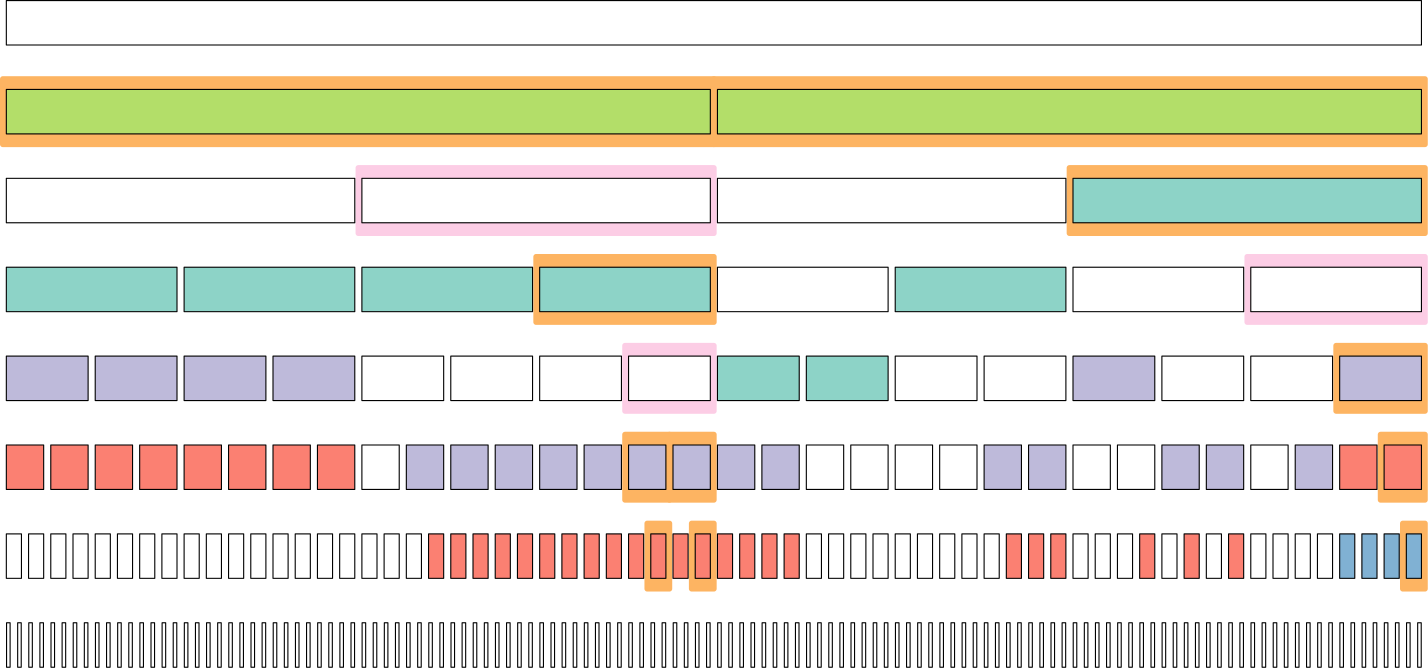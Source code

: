 <?xml version="1.0"?>
<!DOCTYPE ipe SYSTEM "ipe.dtd">
<ipe version="70206" creator="Ipe 7.2.7">
<info created="D:20180202090001" modified="D:20180202102838"/>
<ipestyle name="basic">
<symbol name="arrow/arc(spx)">
<path stroke="sym-stroke" fill="sym-stroke" pen="sym-pen">
0 0 m
-1 0.333 l
-1 -0.333 l
h
</path>
</symbol>
<symbol name="arrow/farc(spx)">
<path stroke="sym-stroke" fill="white" pen="sym-pen">
0 0 m
-1 0.333 l
-1 -0.333 l
h
</path>
</symbol>
<symbol name="arrow/ptarc(spx)">
<path stroke="sym-stroke" fill="sym-stroke" pen="sym-pen">
0 0 m
-1 0.333 l
-0.8 0 l
-1 -0.333 l
h
</path>
</symbol>
<symbol name="arrow/fptarc(spx)">
<path stroke="sym-stroke" fill="white" pen="sym-pen">
0 0 m
-1 0.333 l
-0.8 0 l
-1 -0.333 l
h
</path>
</symbol>
<symbol name="mark/circle(sx)" transformations="translations">
<path fill="sym-stroke">
0.6 0 0 0.6 0 0 e
0.4 0 0 0.4 0 0 e
</path>
</symbol>
<symbol name="mark/disk(sx)" transformations="translations">
<path fill="sym-stroke">
0.6 0 0 0.6 0 0 e
</path>
</symbol>
<symbol name="mark/fdisk(sfx)" transformations="translations">
<group>
<path fill="sym-fill">
0.5 0 0 0.5 0 0 e
</path>
<path fill="sym-stroke" fillrule="eofill">
0.6 0 0 0.6 0 0 e
0.4 0 0 0.4 0 0 e
</path>
</group>
</symbol>
<symbol name="mark/box(sx)" transformations="translations">
<path fill="sym-stroke" fillrule="eofill">
-0.6 -0.6 m
0.6 -0.6 l
0.6 0.6 l
-0.6 0.6 l
h
-0.4 -0.4 m
0.4 -0.4 l
0.4 0.4 l
-0.4 0.4 l
h
</path>
</symbol>
<symbol name="mark/square(sx)" transformations="translations">
<path fill="sym-stroke">
-0.6 -0.6 m
0.6 -0.6 l
0.6 0.6 l
-0.6 0.6 l
h
</path>
</symbol>
<symbol name="mark/fsquare(sfx)" transformations="translations">
<group>
<path fill="sym-fill">
-0.5 -0.5 m
0.5 -0.5 l
0.5 0.5 l
-0.5 0.5 l
h
</path>
<path fill="sym-stroke" fillrule="eofill">
-0.6 -0.6 m
0.6 -0.6 l
0.6 0.6 l
-0.6 0.6 l
h
-0.4 -0.4 m
0.4 -0.4 l
0.4 0.4 l
-0.4 0.4 l
h
</path>
</group>
</symbol>
<symbol name="mark/cross(sx)" transformations="translations">
<group>
<path fill="sym-stroke">
-0.43 -0.57 m
0.57 0.43 l
0.43 0.57 l
-0.57 -0.43 l
h
</path>
<path fill="sym-stroke">
-0.43 0.57 m
0.57 -0.43 l
0.43 -0.57 l
-0.57 0.43 l
h
</path>
</group>
</symbol>
<symbol name="arrow/fnormal(spx)">
<path stroke="sym-stroke" fill="white" pen="sym-pen">
0 0 m
-1 0.333 l
-1 -0.333 l
h
</path>
</symbol>
<symbol name="arrow/pointed(spx)">
<path stroke="sym-stroke" fill="sym-stroke" pen="sym-pen">
0 0 m
-1 0.333 l
-0.8 0 l
-1 -0.333 l
h
</path>
</symbol>
<symbol name="arrow/fpointed(spx)">
<path stroke="sym-stroke" fill="white" pen="sym-pen">
0 0 m
-1 0.333 l
-0.8 0 l
-1 -0.333 l
h
</path>
</symbol>
<symbol name="arrow/linear(spx)">
<path stroke="sym-stroke" pen="sym-pen">
-1 0.333 m
0 0 l
-1 -0.333 l
</path>
</symbol>
<symbol name="arrow/fdouble(spx)">
<path stroke="sym-stroke" fill="white" pen="sym-pen">
0 0 m
-1 0.333 l
-1 -0.333 l
h
-1 0 m
-2 0.333 l
-2 -0.333 l
h
</path>
</symbol>
<symbol name="arrow/double(spx)">
<path stroke="sym-stroke" fill="sym-stroke" pen="sym-pen">
0 0 m
-1 0.333 l
-1 -0.333 l
h
-1 0 m
-2 0.333 l
-2 -0.333 l
h
</path>
</symbol>
<pen name="heavier" value="0.8"/>
<pen name="fat" value="1.2"/>
<pen name="ultrafat" value="2"/>
<symbolsize name="large" value="5"/>
<symbolsize name="small" value="2"/>
<symbolsize name="tiny" value="1.1"/>
<arrowsize name="large" value="10"/>
<arrowsize name="small" value="5"/>
<arrowsize name="tiny" value="3"/>
<color name="red" value="1 0 0"/>
<color name="green" value="0 1 0"/>
<color name="blue" value="0 0 1"/>
<color name="yellow" value="1 1 0"/>
<color name="orange" value="1 0.647 0"/>
<color name="gold" value="1 0.843 0"/>
<color name="purple" value="0.627 0.125 0.941"/>
<color name="gray" value="0.745"/>
<color name="brown" value="0.647 0.165 0.165"/>
<color name="navy" value="0 0 0.502"/>
<color name="pink" value="1 0.753 0.796"/>
<color name="seagreen" value="0.18 0.545 0.341"/>
<color name="turquoise" value="0.251 0.878 0.816"/>
<color name="violet" value="0.933 0.51 0.933"/>
<color name="darkblue" value="0 0 0.545"/>
<color name="darkcyan" value="0 0.545 0.545"/>
<color name="darkgray" value="0.663"/>
<color name="darkgreen" value="0 0.392 0"/>
<color name="darkmagenta" value="0.545 0 0.545"/>
<color name="darkorange" value="1 0.549 0"/>
<color name="darkred" value="0.545 0 0"/>
<color name="lightblue" value="0.678 0.847 0.902"/>
<color name="lightcyan" value="0.878 1 1"/>
<color name="lightgray" value="0.827"/>
<color name="lightgreen" value="0.565 0.933 0.565"/>
<color name="lightyellow" value="1 1 0.878"/>
<dashstyle name="dashed" value="[4] 0"/>
<dashstyle name="dotted" value="[1 3] 0"/>
<dashstyle name="dash dotted" value="[4 2 1 2] 0"/>
<dashstyle name="dash dot dotted" value="[4 2 1 2 1 2] 0"/>
<textsize name="large" value="\large"/>
<textsize name="small" value="\small"/>
<textsize name="tiny" value="\tiny"/>
<textsize name="Large" value="\Large"/>
<textsize name="LARGE" value="\LARGE"/>
<textsize name="huge" value="\huge"/>
<textsize name="Huge" value="\Huge"/>
<textsize name="footnote" value="\footnotesize"/>
<textstyle name="center" begin="\begin{center}" end="\end{center}"/>
<textstyle name="itemize" begin="\begin{itemize}" end="\end{itemize}"/>
<textstyle name="item" begin="\begin{itemize}\item{}" end="\end{itemize}"/>
<gridsize name="4 pts" value="4"/>
<gridsize name="8 pts (~3 mm)" value="8"/>
<gridsize name="16 pts (~6 mm)" value="16"/>
<gridsize name="32 pts (~12 mm)" value="32"/>
<gridsize name="10 pts (~3.5 mm)" value="10"/>
<gridsize name="20 pts (~7 mm)" value="20"/>
<gridsize name="14 pts (~5 mm)" value="14"/>
<gridsize name="28 pts (~10 mm)" value="28"/>
<gridsize name="56 pts (~20 mm)" value="56"/>
<anglesize name="90 deg" value="90"/>
<anglesize name="60 deg" value="60"/>
<anglesize name="45 deg" value="45"/>
<anglesize name="30 deg" value="30"/>
<anglesize name="22.5 deg" value="22.5"/>
<opacity name="10%" value="0.1"/>
<opacity name="30%" value="0.3"/>
<opacity name="50%" value="0.5"/>
<opacity name="75%" value="0.75"/>
<tiling name="falling" angle="-60" step="4" width="1"/>
<tiling name="rising" angle="30" step="4" width="1"/>
</ipestyle>
<ipestyle name="brew">
<color name="aliceblue" value="0.941 0.973 1"/>
<color name="brew1" value="0.552 0.827 0.78"/>
<color name="brew2" value="1 1 0.701"/>
<color name="brew3" value="0.745 0.729 0.854"/>
<color name="brew4" value="0.984 0.501 0.447"/>
<color name="brew5" value="0.501 0.694 0.827"/>
<color name="brew6" value="0.992 0.705 0.384"/>
<color name="brew7" value="0.701 0.87 0.411"/>
<color name="brew8" value="0.988 0.803 0.898"/>
</ipestyle>
<page>
<layer name="alpha"/>
<view layers="alpha" active="alpha"/>
<path layer="alpha" matrix="0.03125 0 0 1.47059 286 -753.882" stroke="brew6" fill="brew6" pen="ultrafat">
320 624 m
320 608 l
576 608 l
576 624 l
h
</path>
<path matrix="0.03125 0 0 1.47059 302 -753.882" stroke="brew6" fill="brew6" pen="ultrafat">
320 624 m
320 608 l
576 608 l
576 624 l
h
</path>
<path matrix="0.03125 0 0 1.47059 558 -753.882" stroke="brew6" fill="brew6" pen="ultrafat">
320 624 m
320 608 l
576 608 l
576 624 l
h
</path>
<path matrix="0.25 0 0 1.47059 432 -657.882" stroke="brew8" fill="brew8" pen="ultrafat">
320 624 m
320 608 l
576 608 l
576 624 l
h
</path>
<path matrix="0.125 0 0 1.47059 248 -689.882" stroke="brew8" fill="brew8" pen="ultrafat">
320 624 m
320 608 l
576 608 l
576 624 l
h
</path>
<path matrix="0.0625 0 0 1.47059 268 -721.882" stroke="brew6" fill="brew6" pen="ultrafat">
320 624 m
320 608 l
576 608 l
576 624 l
h
</path>
<path matrix="0.0625 0 0 1.47059 284 -721.882" stroke="brew6" fill="brew6" pen="ultrafat">
320 624 m
320 608 l
576 608 l
576 624 l
h
</path>
<path matrix="0.25 0 0 1.47059 176 -657.882" stroke="brew6" fill="brew6" pen="ultrafat">
320 624 m
320 608 l
576 608 l
576 624 l
h
</path>
<path matrix="0.5 0 0 1.47059 32 -625.882" stroke="brew8" fill="brew8" pen="ultrafat">
320 624 m
320 608 l
576 608 l
576 624 l
h
</path>
<path matrix="1 0 0 1.47059 0 -593.882" stroke="brew6" fill="brew6" pen="ultrafat">
320 624 m
320 608 l
576 608 l
576 624 l
h
</path>
<path matrix="1 0 0 1.47059 -256 -593.882" stroke="brew6" fill="brew6" pen="ultrafat">
320 624 m
320 608 l
576 608 l
576 624 l
h
</path>
<path matrix="0.0625 0 0 1.47059 540 -721.882" stroke="brew6" fill="brew6" pen="ultrafat">
320 624 m
320 608 l
576 608 l
576 624 l
h
</path>
<path matrix="0.125 0 0 1.47059 504 -689.882" stroke="brew6" fill="brew6" pen="ultrafat">
320 624 m
320 608 l
576 608 l
576 624 l
h
</path>
<path matrix="0.5 0 0 1.47059 288 -625.882" stroke="brew6" fill="brew6" pen="ultrafat">
320 624 m
320 608 l
576 608 l
576 624 l
h
</path>
<path matrix="0.495 0 0 1 289.6 -256" stroke="black" fill="brew7">
64 576 m
64 560 l
576 560 l
576 576 l
h
</path>
<path matrix="0.49 0 0 1 289.92 -256" stroke="black" fill="white">
64 544 m
64 528 l
320 528 l
320 544 l
h
</path>
<path matrix="0.48 0 0 1 290.56 -256" stroke="black" fill="white">
64 512 m
64 496 l
192 496 l
192 512 l
h
</path>
<path matrix="0.46 0 0 1 291.84 -256" stroke="black" fill="brew1">
64 480 m
64 464 l
128 464 l
128 480 l
h
</path>
<path matrix="0.42 0 0 1 294.4 -256" stroke="black" fill="brew3">
64 448 m
64 432 l
96 432 l
96 448 l
h
</path>
<path matrix="0.34 0 0 1 299.52 -256" stroke="black" fill="brew4">
64 416 m
64 400 l
80 400 l
80 416 l
h
</path>
<path matrix="0.16 0 0 1 311.12 -264" stroke="black" fill="white">
64 392 m
64 376 l
72 376 l
72 392 l
h
</path>
<path matrix="0.16 0 0 1 315.12 -264" stroke="black" fill="1">
64 392 m
64 376 l
72 376 l
72 392 l
h
</path>
<path matrix="0.16 0 0 1 319.12 -264" stroke="black" fill="1">
64 392 m
64 376 l
72 376 l
72 392 l
h
</path>
<path matrix="0.16 0 0 1 323.12 -264" stroke="black" fill="1">
64 392 m
64 376 l
72 376 l
72 392 l
h
</path>
<path matrix="0.16 0 0 1 327.12 -264" stroke="black" fill="1">
64 392 m
64 376 l
72 376 l
72 392 l
h
</path>
<path matrix="0.16 0 0 1 331.12 -264" stroke="black" fill="1">
64 392 m
64 376 l
72 376 l
72 392 l
h
</path>
<path matrix="0.16 0 0 1 335.12 -264" stroke="black" fill="1">
64 392 m
64 376 l
72 376 l
72 392 l
h
</path>
<path matrix="0.16 0 0 1 339.12 -264" stroke="black" fill="1">
64 392 m
64 376 l
72 376 l
72 392 l
h
</path>
<path matrix="0.16 0 0 1 343.12 -264" stroke="black" fill="1">
64 392 m
64 376 l
72 376 l
72 392 l
h
</path>
<path matrix="0.16 0 0 1 347.12 -264" stroke="black" fill="1">
64 392 m
64 376 l
72 376 l
72 392 l
h
</path>
<path matrix="0.16 0 0 1 351.12 -264" stroke="black" fill="1">
64 392 m
64 376 l
72 376 l
72 392 l
h
</path>
<path matrix="0.16 0 0 1 355.12 -264" stroke="black" fill="1">
64 392 m
64 376 l
72 376 l
72 392 l
h
</path>
<path matrix="0.16 0 0 1 359.12 -264" stroke="black" fill="1">
64 392 m
64 376 l
72 376 l
72 392 l
h
</path>
<path matrix="0.16 0 0 1 363.12 -264" stroke="black" fill="1">
64 392 m
64 376 l
72 376 l
72 392 l
h
</path>
<path matrix="0.16 0 0 1 367.12 -264" stroke="black" fill="1">
64 392 m
64 376 l
72 376 l
72 392 l
h
</path>
<path matrix="0.16 0 0 1 371.12 -264" stroke="black" fill="1">
64 392 m
64 376 l
72 376 l
72 392 l
h
</path>
<path matrix="0.16 0 0 1 375.12 -264" stroke="black" fill="1">
64 392 m
64 376 l
72 376 l
72 392 l
h
</path>
<path matrix="0.16 0 0 1 379.12 -264" stroke="black" fill="1">
64 392 m
64 376 l
72 376 l
72 392 l
h
</path>
<path matrix="0.16 0 0 1 383.12 -264" stroke="black" fill="1">
64 392 m
64 376 l
72 376 l
72 392 l
h
</path>
<path matrix="0.16 0 0 1 387.12 -264" stroke="black" fill="1">
64 392 m
64 376 l
72 376 l
72 392 l
h
</path>
<path matrix="0.16 0 0 1 391.12 -264" stroke="black" fill="1">
64 392 m
64 376 l
72 376 l
72 392 l
h
</path>
<path matrix="0.16 0 0 1 395.12 -264" stroke="black" fill="1">
64 392 m
64 376 l
72 376 l
72 392 l
h
</path>
<path matrix="0.16 0 0 1 399.12 -264" stroke="black" fill="1">
64 392 m
64 376 l
72 376 l
72 392 l
h
</path>
<path matrix="0.16 0 0 1 403.12 -264" stroke="black" fill="1">
64 392 m
64 376 l
72 376 l
72 392 l
h
</path>
<path matrix="0.16 0 0 1 407.12 -264" stroke="black" fill="1">
64 392 m
64 376 l
72 376 l
72 392 l
h
</path>
<path matrix="0.16 0 0 1 411.12 -264" stroke="black" fill="1">
64 392 m
64 376 l
72 376 l
72 392 l
h
</path>
<path matrix="0.16 0 0 1 415.12 -264" stroke="black" fill="1">
64 392 m
64 376 l
72 376 l
72 392 l
h
</path>
<path matrix="0.16 0 0 1 419.12 -264" stroke="black" fill="1">
64 392 m
64 376 l
72 376 l
72 392 l
h
</path>
<path matrix="0.16 0 0 1 423.12 -264" stroke="black" fill="1">
64 392 m
64 376 l
72 376 l
72 392 l
h
</path>
<path matrix="0.16 0 0 1 427.12 -264" stroke="black" fill="1">
64 392 m
64 376 l
72 376 l
72 392 l
h
</path>
<path matrix="0.16 0 0 1 431.12 -264" stroke="black" fill="1">
64 392 m
64 376 l
72 376 l
72 392 l
h
</path>
<path matrix="0.16 0 0 1 435.12 -264" stroke="black" fill="1">
64 392 m
64 376 l
72 376 l
72 392 l
h
</path>
<path matrix="0.16 0 0 1 439.12 -264" stroke="black" fill="1">
64 392 m
64 376 l
72 376 l
72 392 l
h
</path>
<path matrix="0.16 0 0 1 443.12 -264" stroke="black" fill="1">
64 392 m
64 376 l
72 376 l
72 392 l
h
</path>
<path matrix="0.16 0 0 1 447.12 -264" stroke="black" fill="1">
64 392 m
64 376 l
72 376 l
72 392 l
h
</path>
<path matrix="0.16 0 0 1 451.12 -264" stroke="black" fill="1">
64 392 m
64 376 l
72 376 l
72 392 l
h
</path>
<path matrix="0.16 0 0 1 455.12 -264" stroke="black" fill="1">
64 392 m
64 376 l
72 376 l
72 392 l
h
</path>
<path matrix="0.16 0 0 1 459.12 -264" stroke="black" fill="1">
64 392 m
64 376 l
72 376 l
72 392 l
h
</path>
<path matrix="0.16 0 0 1 463.12 -264" stroke="black" fill="1">
64 392 m
64 376 l
72 376 l
72 392 l
h
</path>
<path matrix="0.16 0 0 1 467.12 -264" stroke="black" fill="1">
64 392 m
64 376 l
72 376 l
72 392 l
h
</path>
<path matrix="0.16 0 0 1 471.12 -264" stroke="black" fill="1">
64 392 m
64 376 l
72 376 l
72 392 l
h
</path>
<path matrix="0.16 0 0 1 475.12 -264" stroke="black" fill="1">
64 392 m
64 376 l
72 376 l
72 392 l
h
</path>
<path matrix="0.16 0 0 1 479.12 -264" stroke="black" fill="1">
64 392 m
64 376 l
72 376 l
72 392 l
h
</path>
<path matrix="0.16 0 0 1 483.12 -264" stroke="black" fill="1">
64 392 m
64 376 l
72 376 l
72 392 l
h
</path>
<path matrix="0.16 0 0 1 487.12 -264" stroke="black" fill="1">
64 392 m
64 376 l
72 376 l
72 392 l
h
</path>
<path matrix="0.16 0 0 1 491.12 -264" stroke="black" fill="1">
64 392 m
64 376 l
72 376 l
72 392 l
h
</path>
<path matrix="0.16 0 0 1 495.12 -264" stroke="black" fill="1">
64 392 m
64 376 l
72 376 l
72 392 l
h
</path>
<path matrix="0.16 0 0 1 499.12 -264" stroke="black" fill="1">
64 392 m
64 376 l
72 376 l
72 392 l
h
</path>
<path matrix="0.16 0 0 1 503.12 -264" stroke="black" fill="1">
64 392 m
64 376 l
72 376 l
72 392 l
h
</path>
<path matrix="0.16 0 0 1 507.12 -264" stroke="black" fill="1">
64 392 m
64 376 l
72 376 l
72 392 l
h
</path>
<path matrix="0.16 0 0 1 511.12 -264" stroke="black" fill="1">
64 392 m
64 376 l
72 376 l
72 392 l
h
</path>
<path matrix="0.16 0 0 1 515.12 -264" stroke="black" fill="1">
64 392 m
64 376 l
72 376 l
72 392 l
h
</path>
<path matrix="0.16 0 0 1 519.12 -264" stroke="black" fill="1">
64 392 m
64 376 l
72 376 l
72 392 l
h
</path>
<path matrix="0.16 0 0 1 523.12 -264" stroke="black" fill="1">
64 392 m
64 376 l
72 376 l
72 392 l
h
</path>
<path matrix="0.16 0 0 1 527.12 -264" stroke="black" fill="1">
64 392 m
64 376 l
72 376 l
72 392 l
h
</path>
<path matrix="0.16 0 0 1 531.12 -264" stroke="black" fill="1">
64 392 m
64 376 l
72 376 l
72 392 l
h
</path>
<path matrix="0.16 0 0 1 535.12 -264" stroke="black" fill="1">
64 392 m
64 376 l
72 376 l
72 392 l
h
</path>
<path matrix="0.16 0 0 1 539.12 -264" stroke="black" fill="1">
64 392 m
64 376 l
72 376 l
72 392 l
h
</path>
<path matrix="0.16 0 0 1 543.12 -264" stroke="black" fill="1">
64 392 m
64 376 l
72 376 l
72 392 l
h
</path>
<path matrix="0.16 0 0 1 547.12 -264" stroke="black" fill="1">
64 392 m
64 376 l
72 376 l
72 392 l
h
</path>
<path matrix="0.16 0 0 1 551.12 -264" stroke="black" fill="1">
64 392 m
64 376 l
72 376 l
72 392 l
h
</path>
<path matrix="0.16 0 0 1 555.12 -264" stroke="black" fill="1">
64 392 m
64 376 l
72 376 l
72 392 l
h
</path>
<path matrix="0.16 0 0 1 559.12 -264" stroke="black" fill="1">
64 392 m
64 376 l
72 376 l
72 392 l
h
</path>
<path matrix="0.16 0 0 1 563.12 -264" stroke="black" fill="1">
64 392 m
64 376 l
72 376 l
72 392 l
h
</path>
<path matrix="0.34 0 0 1 307.52 -256" stroke="black" fill="brew4">
64 416 m
64 400 l
80 400 l
80 416 l
h
</path>
<path matrix="0.34 0 0 1 315.52 -256" stroke="black" fill="brew4">
64 416 m
64 400 l
80 400 l
80 416 l
h
</path>
<path matrix="0.34 0 0 1 323.52 -256" stroke="black" fill="brew4">
64 416 m
64 400 l
80 400 l
80 416 l
h
</path>
<path matrix="0.34 0 0 1 331.52 -256" stroke="black" fill="1">
64 416 m
64 400 l
80 400 l
80 416 l
h
</path>
<path matrix="0.34 0 0 1 339.52 -256" stroke="black" fill="1">
64 416 m
64 400 l
80 400 l
80 416 l
h
</path>
<path matrix="0.34 0 0 1 347.52 -256" stroke="black" fill="1">
64 416 m
64 400 l
80 400 l
80 416 l
h
</path>
<path matrix="0.34 0 0 1 355.52 -256" stroke="black" fill="1">
64 416 m
64 400 l
80 400 l
80 416 l
h
</path>
<path matrix="0.34 0 0 1 363.52 -256" stroke="black" fill="1">
64 416 m
64 400 l
80 400 l
80 416 l
h
</path>
<path matrix="0.34 0 0 1 371.52 -256" stroke="black" fill="1">
64 416 m
64 400 l
80 400 l
80 416 l
h
</path>
<path matrix="0.34 0 0 1 379.52 -256" stroke="black" fill="1">
64 416 m
64 400 l
80 400 l
80 416 l
h
</path>
<path matrix="0.34 0 0 1 387.52 -256" stroke="black" fill="1">
64 416 m
64 400 l
80 400 l
80 416 l
h
</path>
<path matrix="0.34 0 0 1 395.52 -256" stroke="black" fill="1">
64 416 m
64 400 l
80 400 l
80 416 l
h
</path>
<path matrix="0.34 0 0 1 403.52 -256" stroke="black" fill="brew4">
64 416 m
64 400 l
80 400 l
80 416 l
h
</path>
<path matrix="0.34 0 0 1 411.52 -256" stroke="black" fill="brew4">
64 416 m
64 400 l
80 400 l
80 416 l
h
</path>
<path matrix="0.34 0 0 1 419.52 -256" stroke="black" fill="brew4">
64 416 m
64 400 l
80 400 l
80 416 l
h
</path>
<path matrix="0.34 0 0 1 427.52 -256" stroke="black" fill="1">
64 416 m
64 400 l
80 400 l
80 416 l
h
</path>
<path matrix="0.34 0 0 1 435.52 -256" stroke="black" fill="1">
64 416 m
64 400 l
80 400 l
80 416 l
h
</path>
<path matrix="0.34 0 0 1 443.52 -256" stroke="black" fill="1">
64 416 m
64 400 l
80 400 l
80 416 l
h
</path>
<path matrix="0.34 0 0 1 451.52 -256" stroke="black" fill="brew4">
64 416 m
64 400 l
80 400 l
80 416 l
h
</path>
<path matrix="0.34 0 0 1 459.52 -256" stroke="black" fill="1">
64 416 m
64 400 l
80 400 l
80 416 l
h
</path>
<path matrix="0.34 0 0 1 467.52 -256" stroke="black" fill="brew4">
64 416 m
64 400 l
80 400 l
80 416 l
h
</path>
<path matrix="0.34 0 0 1 475.52 -256" stroke="black" fill="1">
64 416 m
64 400 l
80 400 l
80 416 l
h
</path>
<path matrix="0.34 0 0 1 483.52 -256" stroke="black" fill="brew4">
64 416 m
64 400 l
80 400 l
80 416 l
h
</path>
<path matrix="0.34 0 0 1 491.52 -256" stroke="black" fill="1">
64 416 m
64 400 l
80 400 l
80 416 l
h
</path>
<path matrix="0.34 0 0 1 499.52 -256" stroke="black" fill="1">
64 416 m
64 400 l
80 400 l
80 416 l
h
</path>
<path matrix="0.34 0 0 1 507.52 -256" stroke="black" fill="1">
64 416 m
64 400 l
80 400 l
80 416 l
h
</path>
<path matrix="0.34 0 0 1 515.52 -256" stroke="black" fill="1">
64 416 m
64 400 l
80 400 l
80 416 l
h
</path>
<path matrix="0.34 0 0 1 523.52 -256" stroke="black" fill="brew5">
64 416 m
64 400 l
80 400 l
80 416 l
h
</path>
<path matrix="0.34 0 0 1 531.52 -256" stroke="black" fill="brew5">
64 416 m
64 400 l
80 400 l
80 416 l
h
</path>
<path matrix="0.34 0 0 1 539.52 -256" stroke="black" fill="brew5">
64 416 m
64 400 l
80 400 l
80 416 l
h
</path>
<path matrix="0.34 0 0 1 547.52 -256" stroke="black" fill="brew5">
64 416 m
64 400 l
80 400 l
80 416 l
h
</path>
<path matrix="0.42 0 0 1 310.4 -256" stroke="black" fill="brew3">
64 448 m
64 432 l
96 432 l
96 448 l
h
</path>
<path matrix="0.42 0 0 1 326.4 -256" stroke="black" fill="1">
64 448 m
64 432 l
96 432 l
96 448 l
h
</path>
<path matrix="0.42 0 0 1 342.4 -256" stroke="black" fill="1">
64 448 m
64 432 l
96 432 l
96 448 l
h
</path>
<path matrix="0.42 0 0 1 358.4 -256" stroke="black" fill="1">
64 448 m
64 432 l
96 432 l
96 448 l
h
</path>
<path matrix="0.42 0 0 1 374.4 -256" stroke="black" fill="1">
64 448 m
64 432 l
96 432 l
96 448 l
h
</path>
<path matrix="0.42 0 0 1 390.4 -256" stroke="black" fill="brew3">
64 448 m
64 432 l
96 432 l
96 448 l
h
</path>
<path matrix="0.42 0 0 1 406.4 -256" stroke="black" fill="brew3">
64 448 m
64 432 l
96 432 l
96 448 l
h
</path>
<path matrix="0.42 0 0 1 422.4 -256" stroke="black" fill="1">
64 448 m
64 432 l
96 432 l
96 448 l
h
</path>
<path matrix="0.42 0 0 1 438.4 -256" stroke="black" fill="white">
64 448 m
64 432 l
96 432 l
96 448 l
h
</path>
<path matrix="0.42 0 0 1 454.4 -256" stroke="black" fill="brew3">
64 448 m
64 432 l
96 432 l
96 448 l
h
</path>
<path matrix="0.42 0 0 1 470.4 -256" stroke="black" fill="brew3">
64 448 m
64 432 l
96 432 l
96 448 l
h
</path>
<path matrix="0.42 0 0 1 486.4 -256" stroke="black" fill="1">
64 448 m
64 432 l
96 432 l
96 448 l
h
</path>
<path matrix="0.42 0 0 1 502.4 -256" stroke="black" fill="brew3">
64 448 m
64 432 l
96 432 l
96 448 l
h
</path>
<path matrix="0.42 0 0 1 518.4 -256" stroke="black" fill="brew4">
64 448 m
64 432 l
96 432 l
96 448 l
h
</path>
<path matrix="0.42 0 0 1 534.4 -256" stroke="black" fill="brew4">
64 448 m
64 432 l
96 432 l
96 448 l
h
</path>
<path matrix="0.46 0 0 1 323.84 -256" stroke="black" fill="brew1">
64 480 m
64 464 l
128 464 l
128 480 l
h
</path>
<path matrix="0.46 0 0 1 355.84 -256" stroke="black" fill="1">
64 480 m
64 464 l
128 464 l
128 480 l
h
</path>
<path matrix="0.46 0 0 1 387.84 -256" stroke="black" fill="1">
64 480 m
64 464 l
128 464 l
128 480 l
h
</path>
<path matrix="0.46 0 0 1 419.84 -256" stroke="black" fill="brew3">
64 480 m
64 464 l
128 464 l
128 480 l
h
</path>
<path matrix="0.46 0 0 1 451.84 -256" stroke="black" fill="1">
64 480 m
64 464 l
128 464 l
128 480 l
h
</path>
<path matrix="0.46 0 0 1 483.84 -256" stroke="black" fill="1">
64 480 m
64 464 l
128 464 l
128 480 l
h
</path>
<path matrix="0.46 0 0 1 515.84 -256" stroke="black" fill="brew3">
64 480 m
64 464 l
128 464 l
128 480 l
h
</path>
<path matrix="0.48 0 0 1 354.56 -256" stroke="black" fill="brew1">
64 512 m
64 496 l
192 496 l
192 512 l
h
</path>
<path matrix="0.48 0 0 1 418.56 -256" stroke="black" fill="1">
64 512 m
64 496 l
192 496 l
192 512 l
h
</path>
<path matrix="0.48 0 0 1 482.56 -256" stroke="black" fill="white">
64 512 m
64 496 l
192 496 l
192 512 l
h
</path>
<path matrix="0.49 0 0 1 417.92 -256" stroke="black" fill="brew1">
64 544 m
64 528 l
320 528 l
320 544 l
h
</path>
<path matrix="0.495 0 0 1 33.6 -256" stroke="black" fill="brew7">
64 576 m
64 560 l
576 560 l
576 576 l
h
</path>
<path matrix="0.49 0 0 1 33.92 -256" stroke="black" fill="white">
64 544 m
64 528 l
320 528 l
320 544 l
h
</path>
<path matrix="0.48 0 0 1 34.56 -256" stroke="black" fill="brew1">
64 512 m
64 496 l
192 496 l
192 512 l
h
</path>
<path matrix="0.46 0 0 1 35.84 -256" stroke="black" fill="brew3">
64 480 m
64 464 l
128 464 l
128 480 l
h
</path>
<path matrix="0.42 0 0 1 38.4 -256" stroke="black" fill="brew4">
64 448 m
64 432 l
96 432 l
96 448 l
h
</path>
<path matrix="0.34 0 0 1 43.52 -256" stroke="black" fill="white">
64 416 m
64 400 l
80 400 l
80 416 l
h
</path>
<path matrix="0.16 0 0 1 55.12 -264" stroke="black" fill="white">
64 392 m
64 376 l
72 376 l
72 392 l
h
</path>
<path matrix="0.16 0 0 1 59.12 -264" stroke="black" fill="1">
64 392 m
64 376 l
72 376 l
72 392 l
h
</path>
<path matrix="0.16 0 0 1 63.12 -264" stroke="black" fill="1">
64 392 m
64 376 l
72 376 l
72 392 l
h
</path>
<path matrix="0.16 0 0 1 67.12 -264" stroke="black" fill="1">
64 392 m
64 376 l
72 376 l
72 392 l
h
</path>
<path matrix="0.16 0 0 1 71.12 -264" stroke="black" fill="1">
64 392 m
64 376 l
72 376 l
72 392 l
h
</path>
<path matrix="0.16 0 0 1 75.12 -264" stroke="black" fill="1">
64 392 m
64 376 l
72 376 l
72 392 l
h
</path>
<path matrix="0.16 0 0 1 79.12 -264" stroke="black" fill="1">
64 392 m
64 376 l
72 376 l
72 392 l
h
</path>
<path matrix="0.16 0 0 1 83.12 -264" stroke="black" fill="1">
64 392 m
64 376 l
72 376 l
72 392 l
h
</path>
<path matrix="0.16 0 0 1 87.12 -264" stroke="black" fill="1">
64 392 m
64 376 l
72 376 l
72 392 l
h
</path>
<path matrix="0.16 0 0 1 91.12 -264" stroke="black" fill="1">
64 392 m
64 376 l
72 376 l
72 392 l
h
</path>
<path matrix="0.16 0 0 1 95.12 -264" stroke="black" fill="1">
64 392 m
64 376 l
72 376 l
72 392 l
h
</path>
<path matrix="0.16 0 0 1 99.12 -264" stroke="black" fill="1">
64 392 m
64 376 l
72 376 l
72 392 l
h
</path>
<path matrix="0.16 0 0 1 103.12 -264" stroke="black" fill="1">
64 392 m
64 376 l
72 376 l
72 392 l
h
</path>
<path matrix="0.16 0 0 1 107.12 -264" stroke="black" fill="1">
64 392 m
64 376 l
72 376 l
72 392 l
h
</path>
<path matrix="0.16 0 0 1 111.12 -264" stroke="black" fill="1">
64 392 m
64 376 l
72 376 l
72 392 l
h
</path>
<path matrix="0.16 0 0 1 115.12 -264" stroke="black" fill="1">
64 392 m
64 376 l
72 376 l
72 392 l
h
</path>
<path matrix="0.16 0 0 1 119.12 -264" stroke="black" fill="1">
64 392 m
64 376 l
72 376 l
72 392 l
h
</path>
<path matrix="0.16 0 0 1 123.12 -264" stroke="black" fill="1">
64 392 m
64 376 l
72 376 l
72 392 l
h
</path>
<path matrix="0.16 0 0 1 127.12 -264" stroke="black" fill="1">
64 392 m
64 376 l
72 376 l
72 392 l
h
</path>
<path matrix="0.16 0 0 1 131.12 -264" stroke="black" fill="1">
64 392 m
64 376 l
72 376 l
72 392 l
h
</path>
<path matrix="0.16 0 0 1 135.12 -264" stroke="black" fill="1">
64 392 m
64 376 l
72 376 l
72 392 l
h
</path>
<path matrix="0.16 0 0 1 139.12 -264" stroke="black" fill="1">
64 392 m
64 376 l
72 376 l
72 392 l
h
</path>
<path matrix="0.16 0 0 1 143.12 -264" stroke="black" fill="1">
64 392 m
64 376 l
72 376 l
72 392 l
h
</path>
<path matrix="0.16 0 0 1 147.12 -264" stroke="black" fill="1">
64 392 m
64 376 l
72 376 l
72 392 l
h
</path>
<path matrix="0.16 0 0 1 151.12 -264" stroke="black" fill="1">
64 392 m
64 376 l
72 376 l
72 392 l
h
</path>
<path matrix="0.16 0 0 1 155.12 -264" stroke="black" fill="1">
64 392 m
64 376 l
72 376 l
72 392 l
h
</path>
<path matrix="0.16 0 0 1 159.12 -264" stroke="black" fill="1">
64 392 m
64 376 l
72 376 l
72 392 l
h
</path>
<path matrix="0.16 0 0 1 163.12 -264" stroke="black" fill="1">
64 392 m
64 376 l
72 376 l
72 392 l
h
</path>
<path matrix="0.16 0 0 1 167.12 -264" stroke="black" fill="1">
64 392 m
64 376 l
72 376 l
72 392 l
h
</path>
<path matrix="0.16 0 0 1 171.12 -264" stroke="black" fill="1">
64 392 m
64 376 l
72 376 l
72 392 l
h
</path>
<path matrix="0.16 0 0 1 175.12 -264" stroke="black" fill="1">
64 392 m
64 376 l
72 376 l
72 392 l
h
</path>
<path matrix="0.16 0 0 1 179.12 -264" stroke="black" fill="1">
64 392 m
64 376 l
72 376 l
72 392 l
h
</path>
<path matrix="0.16 0 0 1 183.12 -264" stroke="black" fill="1">
64 392 m
64 376 l
72 376 l
72 392 l
h
</path>
<path matrix="0.16 0 0 1 187.12 -264" stroke="black" fill="1">
64 392 m
64 376 l
72 376 l
72 392 l
h
</path>
<path matrix="0.16 0 0 1 191.12 -264" stroke="black" fill="1">
64 392 m
64 376 l
72 376 l
72 392 l
h
</path>
<path matrix="0.16 0 0 1 195.12 -264" stroke="black" fill="1">
64 392 m
64 376 l
72 376 l
72 392 l
h
</path>
<path matrix="0.16 0 0 1 199.12 -264" stroke="black" fill="1">
64 392 m
64 376 l
72 376 l
72 392 l
h
</path>
<path matrix="0.16 0 0 1 203.12 -264" stroke="black" fill="1">
64 392 m
64 376 l
72 376 l
72 392 l
h
</path>
<path matrix="0.16 0 0 1 207.12 -264" stroke="black" fill="1">
64 392 m
64 376 l
72 376 l
72 392 l
h
</path>
<path matrix="0.16 0 0 1 211.12 -264" stroke="black" fill="1">
64 392 m
64 376 l
72 376 l
72 392 l
h
</path>
<path matrix="0.16 0 0 1 215.12 -264" stroke="black" fill="1">
64 392 m
64 376 l
72 376 l
72 392 l
h
</path>
<path matrix="0.16 0 0 1 219.12 -264" stroke="black" fill="1">
64 392 m
64 376 l
72 376 l
72 392 l
h
</path>
<path matrix="0.16 0 0 1 223.12 -264" stroke="black" fill="1">
64 392 m
64 376 l
72 376 l
72 392 l
h
</path>
<path matrix="0.16 0 0 1 227.12 -264" stroke="black" fill="1">
64 392 m
64 376 l
72 376 l
72 392 l
h
</path>
<path matrix="0.16 0 0 1 231.12 -264" stroke="black" fill="1">
64 392 m
64 376 l
72 376 l
72 392 l
h
</path>
<path matrix="0.16 0 0 1 235.12 -264" stroke="black" fill="1">
64 392 m
64 376 l
72 376 l
72 392 l
h
</path>
<path matrix="0.16 0 0 1 239.12 -264" stroke="black" fill="1">
64 392 m
64 376 l
72 376 l
72 392 l
h
</path>
<path matrix="0.16 0 0 1 243.12 -264" stroke="black" fill="1">
64 392 m
64 376 l
72 376 l
72 392 l
h
</path>
<path matrix="0.16 0 0 1 247.12 -264" stroke="black" fill="1">
64 392 m
64 376 l
72 376 l
72 392 l
h
</path>
<path matrix="0.16 0 0 1 251.12 -264" stroke="black" fill="1">
64 392 m
64 376 l
72 376 l
72 392 l
h
</path>
<path matrix="0.16 0 0 1 255.12 -264" stroke="black" fill="1">
64 392 m
64 376 l
72 376 l
72 392 l
h
</path>
<path matrix="0.16 0 0 1 259.12 -264" stroke="black" fill="1">
64 392 m
64 376 l
72 376 l
72 392 l
h
</path>
<path matrix="0.16 0 0 1 263.12 -264" stroke="black" fill="1">
64 392 m
64 376 l
72 376 l
72 392 l
h
</path>
<path matrix="0.16 0 0 1 267.12 -264" stroke="black" fill="1">
64 392 m
64 376 l
72 376 l
72 392 l
h
</path>
<path matrix="0.16 0 0 1 271.12 -264" stroke="black" fill="1">
64 392 m
64 376 l
72 376 l
72 392 l
h
</path>
<path matrix="0.16 0 0 1 275.12 -264" stroke="black" fill="1">
64 392 m
64 376 l
72 376 l
72 392 l
h
</path>
<path matrix="0.16 0 0 1 279.12 -264" stroke="black" fill="1">
64 392 m
64 376 l
72 376 l
72 392 l
h
</path>
<path matrix="0.16 0 0 1 283.12 -264" stroke="black" fill="1">
64 392 m
64 376 l
72 376 l
72 392 l
h
</path>
<path matrix="0.16 0 0 1 287.12 -264" stroke="black" fill="1">
64 392 m
64 376 l
72 376 l
72 392 l
h
</path>
<path matrix="0.16 0 0 1 291.12 -264" stroke="black" fill="1">
64 392 m
64 376 l
72 376 l
72 392 l
h
</path>
<path matrix="0.16 0 0 1 295.12 -264" stroke="black" fill="1">
64 392 m
64 376 l
72 376 l
72 392 l
h
</path>
<path matrix="0.16 0 0 1 299.12 -264" stroke="black" fill="1">
64 392 m
64 376 l
72 376 l
72 392 l
h
</path>
<path matrix="0.16 0 0 1 303.12 -264" stroke="black" fill="1">
64 392 m
64 376 l
72 376 l
72 392 l
h
</path>
<path matrix="0.16 0 0 1 307.12 -264" stroke="black" fill="1">
64 392 m
64 376 l
72 376 l
72 392 l
h
</path>
<path matrix="0.34 0 0 1 51.52 -256" stroke="black" fill="white">
64 416 m
64 400 l
80 400 l
80 416 l
h
</path>
<path matrix="0.34 0 0 1 59.52 -256" stroke="black" fill="white">
64 416 m
64 400 l
80 400 l
80 416 l
h
</path>
<path matrix="0.34 0 0 1 67.52 -256" stroke="black" fill="white">
64 416 m
64 400 l
80 400 l
80 416 l
h
</path>
<path matrix="0.34 0 0 1 75.52 -256" stroke="black" fill="white">
64 416 m
64 400 l
80 400 l
80 416 l
h
</path>
<path matrix="0.34 0 0 1 83.52 -256" stroke="black" fill="white">
64 416 m
64 400 l
80 400 l
80 416 l
h
</path>
<path matrix="0.34 0 0 1 91.52 -256" stroke="black" fill="white">
64 416 m
64 400 l
80 400 l
80 416 l
h
</path>
<path matrix="0.34 0 0 1 99.52 -256" stroke="black" fill="white">
64 416 m
64 400 l
80 400 l
80 416 l
h
</path>
<path matrix="0.34 0 0 1 107.52 -256" stroke="black" fill="white">
64 416 m
64 400 l
80 400 l
80 416 l
h
</path>
<path matrix="0.34 0 0 1 115.52 -256" stroke="black" fill="white">
64 416 m
64 400 l
80 400 l
80 416 l
h
</path>
<path matrix="0.34 0 0 1 123.52 -256" stroke="black" fill="white">
64 416 m
64 400 l
80 400 l
80 416 l
h
</path>
<path matrix="0.34 0 0 1 131.52 -256" stroke="black" fill="white">
64 416 m
64 400 l
80 400 l
80 416 l
h
</path>
<path matrix="0.34 0 0 1 139.52 -256" stroke="black" fill="white">
64 416 m
64 400 l
80 400 l
80 416 l
h
</path>
<path matrix="0.34 0 0 1 147.52 -256" stroke="black" fill="white">
64 416 m
64 400 l
80 400 l
80 416 l
h
</path>
<path matrix="0.34 0 0 1 155.52 -256" stroke="black" fill="white">
64 416 m
64 400 l
80 400 l
80 416 l
h
</path>
<path matrix="0.34 0 0 1 163.52 -256" stroke="black" fill="white">
64 416 m
64 400 l
80 400 l
80 416 l
h
</path>
<path matrix="0.34 0 0 1 171.52 -256" stroke="black" fill="white">
64 416 m
64 400 l
80 400 l
80 416 l
h
</path>
<path matrix="0.34 0 0 1 179.52 -256" stroke="black" fill="white">
64 416 m
64 400 l
80 400 l
80 416 l
h
</path>
<path matrix="0.34 0 0 1 187.52 -256" stroke="black" fill="white">
64 416 m
64 400 l
80 400 l
80 416 l
h
</path>
<path matrix="0.34 0 0 1 195.52 -256" stroke="black" fill="brew4">
64 416 m
64 400 l
80 400 l
80 416 l
h
</path>
<path matrix="0.34 0 0 1 203.52 -256" stroke="black" fill="brew4">
64 416 m
64 400 l
80 400 l
80 416 l
h
</path>
<path matrix="0.34 0 0 1 211.52 -256" stroke="black" fill="brew4">
64 416 m
64 400 l
80 400 l
80 416 l
h
</path>
<path matrix="0.34 0 0 1 219.52 -256" stroke="black" fill="brew4">
64 416 m
64 400 l
80 400 l
80 416 l
h
</path>
<path matrix="0.34 0 0 1 227.52 -256" stroke="black" fill="brew4">
64 416 m
64 400 l
80 400 l
80 416 l
h
</path>
<path matrix="0.34 0 0 1 235.52 -256" stroke="black" fill="brew4">
64 416 m
64 400 l
80 400 l
80 416 l
h
</path>
<path matrix="0.34 0 0 1 243.52 -256" stroke="black" fill="brew4">
64 416 m
64 400 l
80 400 l
80 416 l
h
</path>
<path matrix="0.34 0 0 1 251.52 -256" stroke="black" fill="brew4">
64 416 m
64 400 l
80 400 l
80 416 l
h
</path>
<path matrix="0.34 0 0 1 259.52 -256" stroke="black" fill="brew4">
64 416 m
64 400 l
80 400 l
80 416 l
h
</path>
<path matrix="0.34 0 0 1 267.52 -256" stroke="black" fill="brew4">
64 416 m
64 400 l
80 400 l
80 416 l
h
</path>
<path matrix="0.34 0 0 1 275.52 -256" stroke="black" fill="brew4">
64 416 m
64 400 l
80 400 l
80 416 l
h
</path>
<path matrix="0.34 0 0 1 283.52 -256" stroke="black" fill="brew4">
64 416 m
64 400 l
80 400 l
80 416 l
h
</path>
<path matrix="0.34 0 0 1 291.52 -256" stroke="black" fill="brew4">
64 416 m
64 400 l
80 400 l
80 416 l
h
</path>
<path matrix="0.42 0 0 1 54.4 -256" stroke="black" fill="brew4">
64 448 m
64 432 l
96 432 l
96 448 l
h
</path>
<path matrix="0.42 0 0 1 70.4 -256" stroke="black" fill="brew4">
64 448 m
64 432 l
96 432 l
96 448 l
h
</path>
<path matrix="0.42 0 0 1 86.4 -256" stroke="black" fill="brew4">
64 448 m
64 432 l
96 432 l
96 448 l
h
</path>
<path matrix="0.42 0 0 1 102.4 -256" stroke="black" fill="brew4">
64 448 m
64 432 l
96 432 l
96 448 l
h
</path>
<path matrix="0.42 0 0 1 118.4 -256" stroke="black" fill="brew4">
64 448 m
64 432 l
96 432 l
96 448 l
h
</path>
<path matrix="0.42 0 0 1 134.4 -256" stroke="black" fill="brew4">
64 448 m
64 432 l
96 432 l
96 448 l
h
</path>
<path matrix="0.42 0 0 1 150.4 -256" stroke="black" fill="brew4">
64 448 m
64 432 l
96 432 l
96 448 l
h
</path>
<path matrix="0.42 0 0 1 166.4 -256" stroke="black" fill="white">
64 448 m
64 432 l
96 432 l
96 448 l
h
</path>
<path matrix="0.42 0 0 1 182.4 -256" stroke="black" fill="brew3">
64 448 m
64 432 l
96 432 l
96 448 l
h
</path>
<path matrix="0.42 0 0 1 198.4 -256" stroke="black" fill="brew3">
64 448 m
64 432 l
96 432 l
96 448 l
h
</path>
<path matrix="0.42 0 0 1 214.4 -256" stroke="black" fill="brew3">
64 448 m
64 432 l
96 432 l
96 448 l
h
</path>
<path matrix="0.42 0 0 1 230.4 -256" stroke="black" fill="brew3">
64 448 m
64 432 l
96 432 l
96 448 l
h
</path>
<path matrix="0.42 0 0 1 246.4 -256" stroke="black" fill="brew3">
64 448 m
64 432 l
96 432 l
96 448 l
h
</path>
<path matrix="0.42 0 0 1 262.4 -256" stroke="black" fill="brew3">
64 448 m
64 432 l
96 432 l
96 448 l
h
</path>
<path matrix="0.42 0 0 1 278.4 -256" stroke="black" fill="brew3">
64 448 m
64 432 l
96 432 l
96 448 l
h
</path>
<path matrix="0.46 0 0 1 67.84 -256" stroke="black" fill="brew3">
64 480 m
64 464 l
128 464 l
128 480 l
h
</path>
<path matrix="0.46 0 0 1 99.84 -256" stroke="black" fill="brew3">
64 480 m
64 464 l
128 464 l
128 480 l
h
</path>
<path matrix="0.46 0 0 1 131.84 -256" stroke="black" fill="brew3">
64 480 m
64 464 l
128 464 l
128 480 l
h
</path>
<path matrix="0.46 0 0 1 163.84 -256" stroke="black" fill="white">
64 480 m
64 464 l
128 464 l
128 480 l
h
</path>
<path matrix="0.46 0 0 1 195.84 -256" stroke="black" fill="white">
64 480 m
64 464 l
128 464 l
128 480 l
h
</path>
<path matrix="0.46 0 0 1 227.84 -256" stroke="black" fill="white">
64 480 m
64 464 l
128 464 l
128 480 l
h
</path>
<path matrix="0.46 0 0 1 259.84 -256" stroke="black" fill="white">
64 480 m
64 464 l
128 464 l
128 480 l
h
</path>
<path matrix="0.48 0 0 1 98.56 -256" stroke="black" fill="brew1">
64 512 m
64 496 l
192 496 l
192 512 l
h
</path>
<path matrix="0.48 0 0 1 162.56 -256" stroke="black" fill="brew1">
64 512 m
64 496 l
192 496 l
192 512 l
h
</path>
<path matrix="0.48 0 0 1 226.56 -256" stroke="black" fill="brew1">
64 512 m
64 496 l
192 496 l
192 512 l
h
</path>
<path matrix="0.49 0 0 1 161.92 -256" stroke="black" fill="white">
64 544 m
64 528 l
320 528 l
320 544 l
h
</path>
<path matrix="0.995 0 0 1 1.6 0" stroke="black">
64 352 m
64 336 l
576 336 l
576 352 l
h
</path>
</page>
</ipe>
